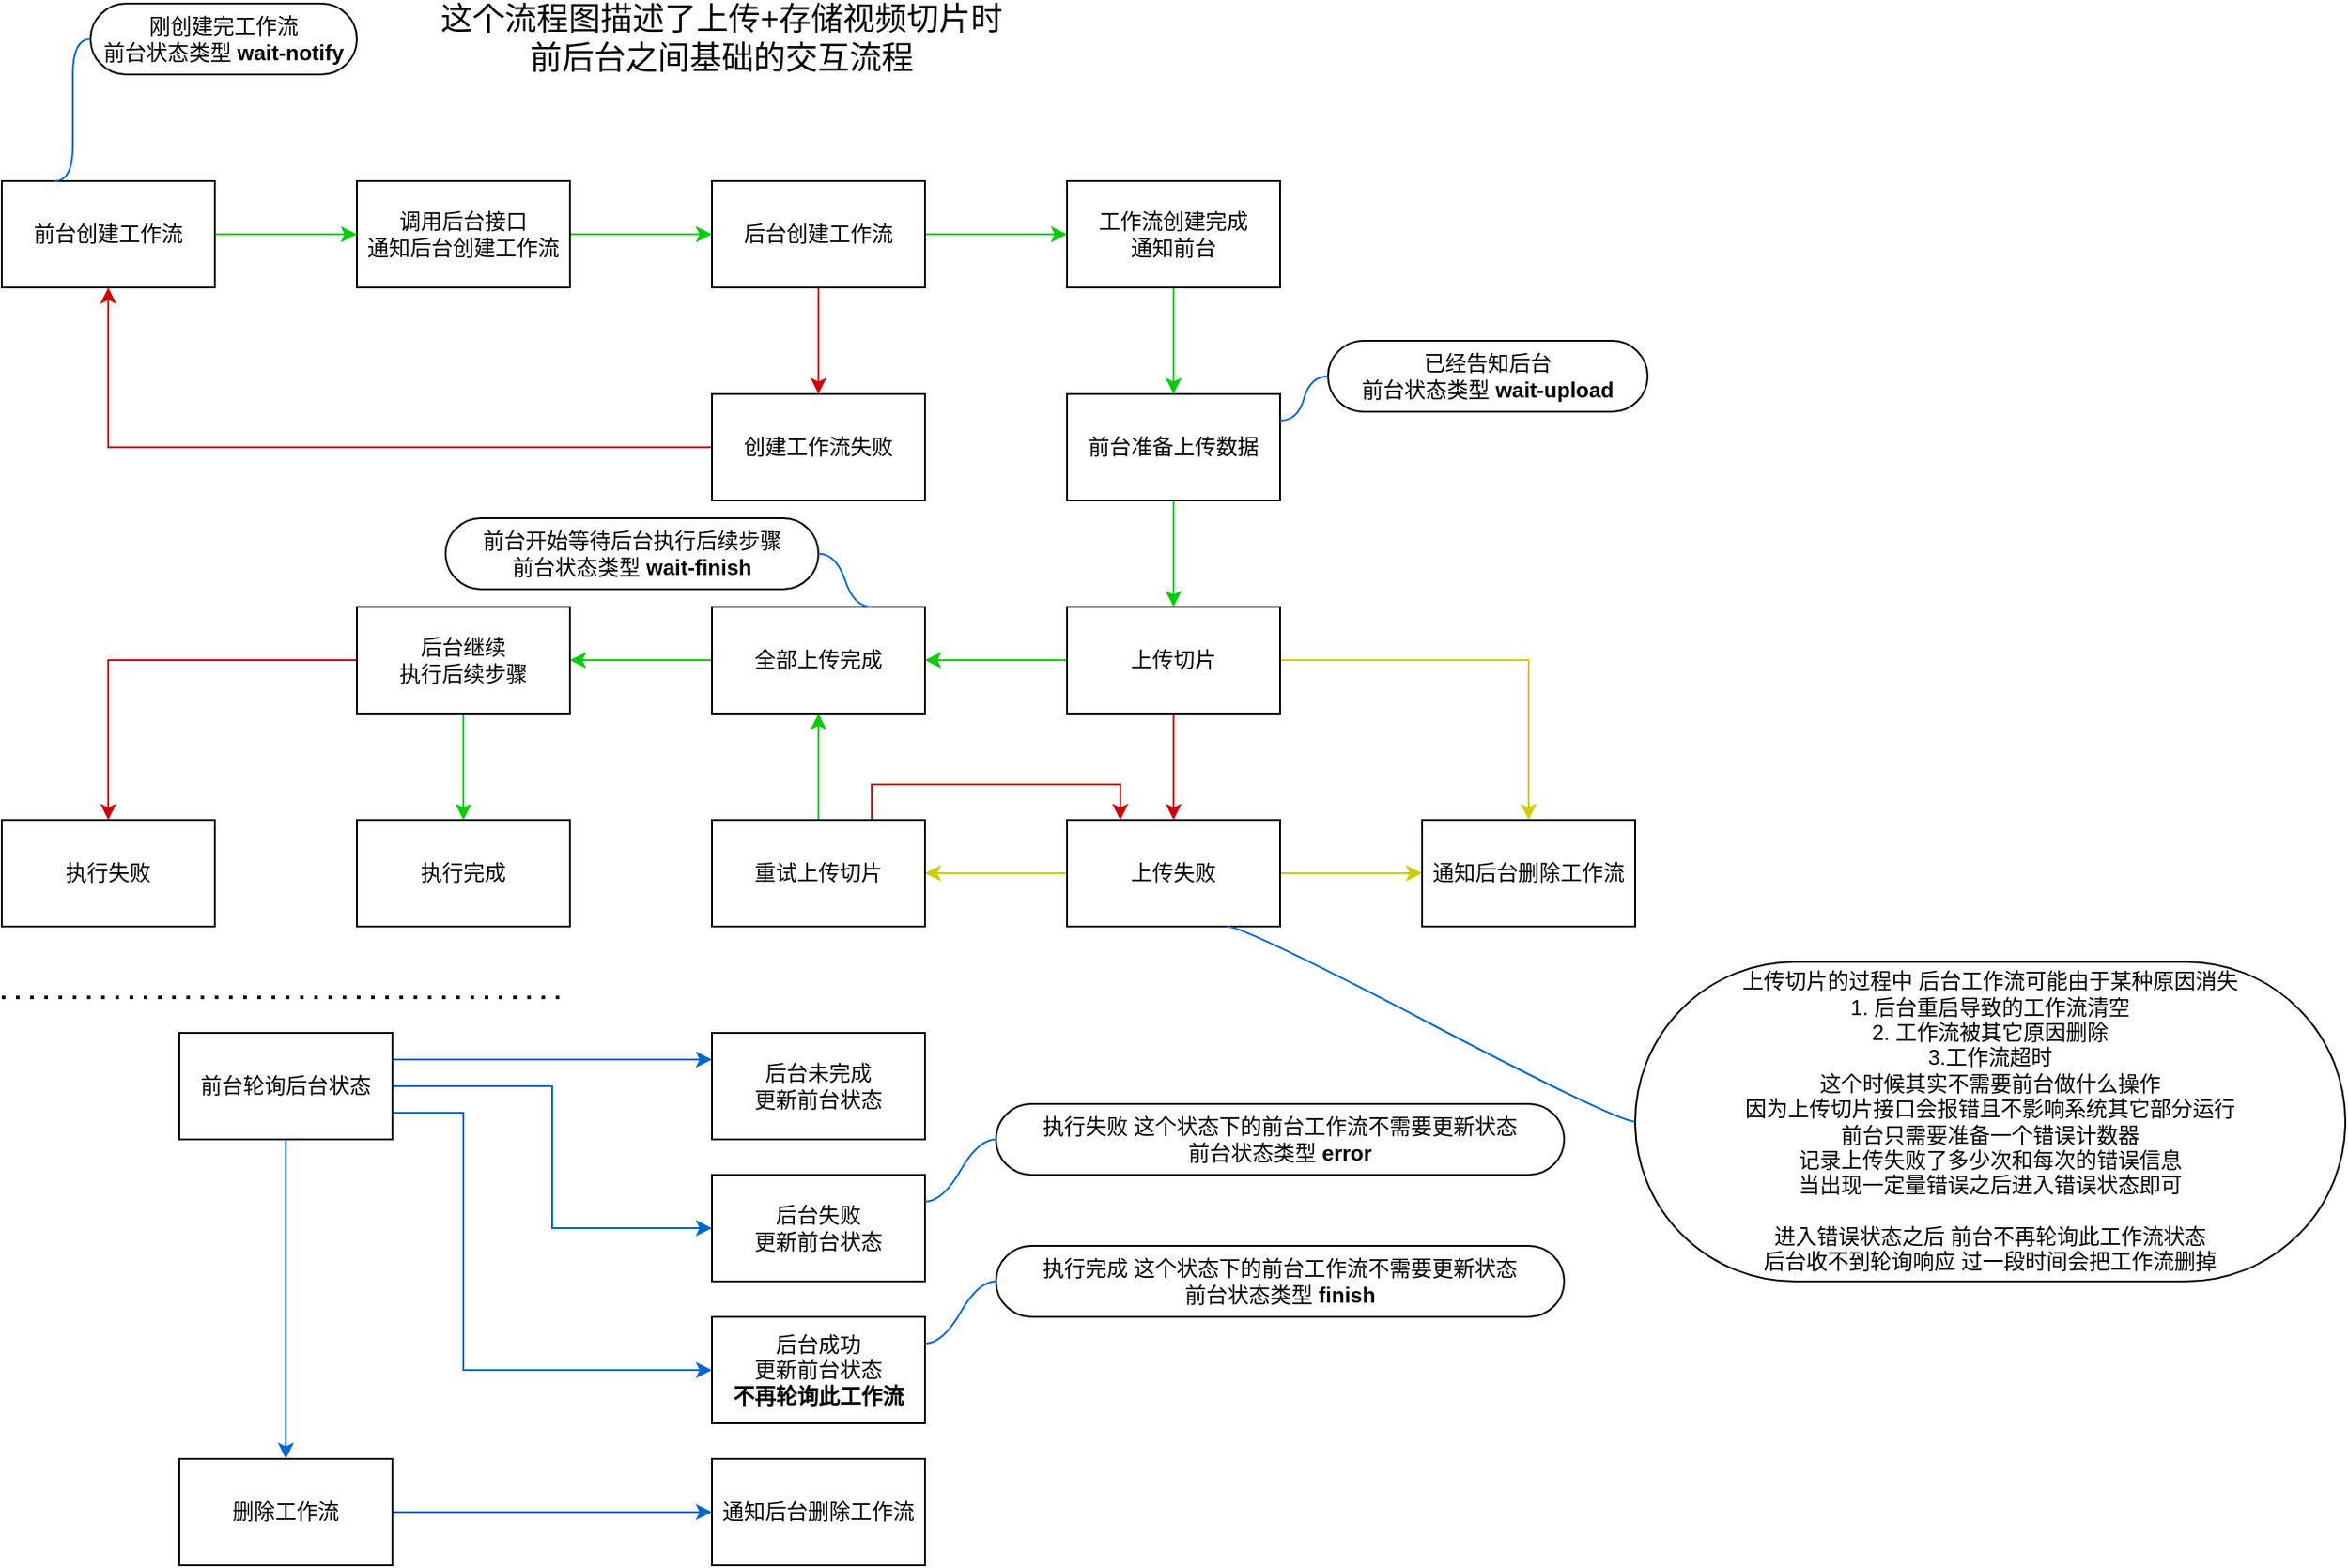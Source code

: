 <mxfile version="18.0.6" type="device"><diagram id="Dn44C0q7XrCKZNoUyuGh" name="第 1 页"><mxGraphModel dx="1780" dy="961" grid="1" gridSize="10" guides="1" tooltips="1" connect="1" arrows="1" fold="1" page="1" pageScale="1" pageWidth="827" pageHeight="1169" math="0" shadow="0"><root><mxCell id="0"/><mxCell id="1" parent="0"/><mxCell id="_zm-2_K4mu6cFlj6A0ZA-4" style="edgeStyle=orthogonalEdgeStyle;rounded=0;orthogonalLoop=1;jettySize=auto;html=1;entryX=0;entryY=0.5;entryDx=0;entryDy=0;strokeColor=#00CC00;" edge="1" parent="1" source="_zm-2_K4mu6cFlj6A0ZA-1" target="_zm-2_K4mu6cFlj6A0ZA-2"><mxGeometry relative="1" as="geometry"/></mxCell><mxCell id="_zm-2_K4mu6cFlj6A0ZA-1" value="前台创建工作流" style="rounded=0;whiteSpace=wrap;html=1;" vertex="1" parent="1"><mxGeometry x="80" y="120" width="120" height="60" as="geometry"/></mxCell><mxCell id="_zm-2_K4mu6cFlj6A0ZA-5" style="edgeStyle=orthogonalEdgeStyle;rounded=0;orthogonalLoop=1;jettySize=auto;html=1;entryX=0;entryY=0.5;entryDx=0;entryDy=0;strokeColor=#00CC00;" edge="1" parent="1" source="_zm-2_K4mu6cFlj6A0ZA-2" target="_zm-2_K4mu6cFlj6A0ZA-3"><mxGeometry relative="1" as="geometry"/></mxCell><mxCell id="_zm-2_K4mu6cFlj6A0ZA-2" value="调用后台接口&lt;br&gt;通知后台创建工作流" style="rounded=0;whiteSpace=wrap;html=1;" vertex="1" parent="1"><mxGeometry x="280" y="120" width="120" height="60" as="geometry"/></mxCell><mxCell id="_zm-2_K4mu6cFlj6A0ZA-7" style="edgeStyle=orthogonalEdgeStyle;rounded=0;orthogonalLoop=1;jettySize=auto;html=1;entryX=0;entryY=0.5;entryDx=0;entryDy=0;strokeColor=#00CC00;" edge="1" parent="1" source="_zm-2_K4mu6cFlj6A0ZA-3" target="_zm-2_K4mu6cFlj6A0ZA-6"><mxGeometry relative="1" as="geometry"/></mxCell><mxCell id="_zm-2_K4mu6cFlj6A0ZA-14" style="edgeStyle=orthogonalEdgeStyle;rounded=0;orthogonalLoop=1;jettySize=auto;html=1;exitX=0.5;exitY=1;exitDx=0;exitDy=0;entryX=0.5;entryY=0;entryDx=0;entryDy=0;strokeColor=#CC0000;" edge="1" parent="1" source="_zm-2_K4mu6cFlj6A0ZA-3" target="_zm-2_K4mu6cFlj6A0ZA-10"><mxGeometry relative="1" as="geometry"/></mxCell><mxCell id="_zm-2_K4mu6cFlj6A0ZA-3" value="后台创建工作流" style="rounded=0;whiteSpace=wrap;html=1;" vertex="1" parent="1"><mxGeometry x="480" y="120" width="120" height="60" as="geometry"/></mxCell><mxCell id="_zm-2_K4mu6cFlj6A0ZA-15" style="edgeStyle=orthogonalEdgeStyle;rounded=0;orthogonalLoop=1;jettySize=auto;html=1;exitX=0.5;exitY=1;exitDx=0;exitDy=0;entryX=0.5;entryY=0;entryDx=0;entryDy=0;strokeColor=#00CC00;" edge="1" parent="1" source="_zm-2_K4mu6cFlj6A0ZA-6" target="_zm-2_K4mu6cFlj6A0ZA-9"><mxGeometry relative="1" as="geometry"/></mxCell><mxCell id="_zm-2_K4mu6cFlj6A0ZA-6" value="工作流创建完成&lt;br&gt;通知前台" style="rounded=0;whiteSpace=wrap;html=1;" vertex="1" parent="1"><mxGeometry x="680" y="120" width="120" height="60" as="geometry"/></mxCell><mxCell id="_zm-2_K4mu6cFlj6A0ZA-17" style="edgeStyle=orthogonalEdgeStyle;rounded=0;orthogonalLoop=1;jettySize=auto;html=1;entryX=0.5;entryY=0;entryDx=0;entryDy=0;strokeColor=#00CC00;" edge="1" parent="1" source="_zm-2_K4mu6cFlj6A0ZA-9" target="_zm-2_K4mu6cFlj6A0ZA-16"><mxGeometry relative="1" as="geometry"/></mxCell><mxCell id="_zm-2_K4mu6cFlj6A0ZA-9" value="前台准备上传数据" style="rounded=0;whiteSpace=wrap;html=1;" vertex="1" parent="1"><mxGeometry x="680" y="240" width="120" height="60" as="geometry"/></mxCell><mxCell id="_zm-2_K4mu6cFlj6A0ZA-12" style="edgeStyle=orthogonalEdgeStyle;rounded=0;orthogonalLoop=1;jettySize=auto;html=1;exitX=0;exitY=0.5;exitDx=0;exitDy=0;entryX=0.5;entryY=1;entryDx=0;entryDy=0;strokeColor=#CC0000;" edge="1" parent="1" source="_zm-2_K4mu6cFlj6A0ZA-10" target="_zm-2_K4mu6cFlj6A0ZA-1"><mxGeometry relative="1" as="geometry"/></mxCell><mxCell id="_zm-2_K4mu6cFlj6A0ZA-10" value="创建工作流失败" style="rounded=0;whiteSpace=wrap;html=1;" vertex="1" parent="1"><mxGeometry x="480" y="240" width="120" height="60" as="geometry"/></mxCell><mxCell id="_zm-2_K4mu6cFlj6A0ZA-20" value="" style="edgeStyle=orthogonalEdgeStyle;rounded=0;orthogonalLoop=1;jettySize=auto;html=1;strokeColor=#00CC00;" edge="1" parent="1" source="_zm-2_K4mu6cFlj6A0ZA-16" target="_zm-2_K4mu6cFlj6A0ZA-18"><mxGeometry relative="1" as="geometry"/></mxCell><mxCell id="_zm-2_K4mu6cFlj6A0ZA-21" value="" style="edgeStyle=orthogonalEdgeStyle;rounded=0;orthogonalLoop=1;jettySize=auto;html=1;strokeColor=#CC0000;" edge="1" parent="1" source="_zm-2_K4mu6cFlj6A0ZA-16" target="_zm-2_K4mu6cFlj6A0ZA-19"><mxGeometry relative="1" as="geometry"/></mxCell><mxCell id="_zm-2_K4mu6cFlj6A0ZA-27" style="edgeStyle=orthogonalEdgeStyle;rounded=0;orthogonalLoop=1;jettySize=auto;html=1;entryX=0.5;entryY=0;entryDx=0;entryDy=0;strokeColor=#CCCC00;" edge="1" parent="1" source="_zm-2_K4mu6cFlj6A0ZA-16" target="_zm-2_K4mu6cFlj6A0ZA-22"><mxGeometry relative="1" as="geometry"/></mxCell><mxCell id="_zm-2_K4mu6cFlj6A0ZA-16" value="上传切片" style="rounded=0;whiteSpace=wrap;html=1;" vertex="1" parent="1"><mxGeometry x="680" y="360" width="120" height="60" as="geometry"/></mxCell><mxCell id="_zm-2_K4mu6cFlj6A0ZA-29" value="" style="edgeStyle=orthogonalEdgeStyle;rounded=0;orthogonalLoop=1;jettySize=auto;html=1;strokeColor=#00CC00;" edge="1" parent="1" source="_zm-2_K4mu6cFlj6A0ZA-18" target="_zm-2_K4mu6cFlj6A0ZA-28"><mxGeometry relative="1" as="geometry"/></mxCell><mxCell id="_zm-2_K4mu6cFlj6A0ZA-18" value="全部上传完成" style="rounded=0;whiteSpace=wrap;html=1;" vertex="1" parent="1"><mxGeometry x="480" y="360" width="120" height="60" as="geometry"/></mxCell><mxCell id="_zm-2_K4mu6cFlj6A0ZA-24" value="" style="edgeStyle=orthogonalEdgeStyle;rounded=0;orthogonalLoop=1;jettySize=auto;html=1;strokeColor=#CCCC00;" edge="1" parent="1" source="_zm-2_K4mu6cFlj6A0ZA-19" target="_zm-2_K4mu6cFlj6A0ZA-23"><mxGeometry relative="1" as="geometry"/></mxCell><mxCell id="_zm-2_K4mu6cFlj6A0ZA-25" value="" style="edgeStyle=orthogonalEdgeStyle;rounded=0;orthogonalLoop=1;jettySize=auto;html=1;strokeColor=#CCCC00;" edge="1" parent="1" source="_zm-2_K4mu6cFlj6A0ZA-19" target="_zm-2_K4mu6cFlj6A0ZA-22"><mxGeometry relative="1" as="geometry"/></mxCell><mxCell id="_zm-2_K4mu6cFlj6A0ZA-19" value="上传失败" style="rounded=0;whiteSpace=wrap;html=1;" vertex="1" parent="1"><mxGeometry x="680" y="480" width="120" height="60" as="geometry"/></mxCell><mxCell id="_zm-2_K4mu6cFlj6A0ZA-22" value="通知后台删除工作流" style="rounded=0;whiteSpace=wrap;html=1;" vertex="1" parent="1"><mxGeometry x="880" y="480" width="120" height="60" as="geometry"/></mxCell><mxCell id="_zm-2_K4mu6cFlj6A0ZA-26" value="" style="edgeStyle=orthogonalEdgeStyle;rounded=0;orthogonalLoop=1;jettySize=auto;html=1;strokeColor=#00CC00;" edge="1" parent="1" source="_zm-2_K4mu6cFlj6A0ZA-23" target="_zm-2_K4mu6cFlj6A0ZA-18"><mxGeometry relative="1" as="geometry"/></mxCell><mxCell id="_zm-2_K4mu6cFlj6A0ZA-40" style="edgeStyle=orthogonalEdgeStyle;rounded=0;orthogonalLoop=1;jettySize=auto;html=1;exitX=0.75;exitY=0;exitDx=0;exitDy=0;entryX=0.25;entryY=0;entryDx=0;entryDy=0;strokeColor=#CC0000;" edge="1" parent="1" source="_zm-2_K4mu6cFlj6A0ZA-23" target="_zm-2_K4mu6cFlj6A0ZA-19"><mxGeometry relative="1" as="geometry"/></mxCell><mxCell id="_zm-2_K4mu6cFlj6A0ZA-23" value="重试上传切片" style="rounded=0;whiteSpace=wrap;html=1;" vertex="1" parent="1"><mxGeometry x="480" y="480" width="120" height="60" as="geometry"/></mxCell><mxCell id="_zm-2_K4mu6cFlj6A0ZA-32" style="edgeStyle=orthogonalEdgeStyle;rounded=0;orthogonalLoop=1;jettySize=auto;html=1;entryX=0.5;entryY=0;entryDx=0;entryDy=0;strokeColor=#CC0000;" edge="1" parent="1" source="_zm-2_K4mu6cFlj6A0ZA-28" target="_zm-2_K4mu6cFlj6A0ZA-31"><mxGeometry relative="1" as="geometry"/></mxCell><mxCell id="_zm-2_K4mu6cFlj6A0ZA-33" style="edgeStyle=orthogonalEdgeStyle;rounded=0;orthogonalLoop=1;jettySize=auto;html=1;entryX=0.5;entryY=0;entryDx=0;entryDy=0;strokeColor=#00CC00;" edge="1" parent="1" source="_zm-2_K4mu6cFlj6A0ZA-28" target="_zm-2_K4mu6cFlj6A0ZA-30"><mxGeometry relative="1" as="geometry"/></mxCell><mxCell id="_zm-2_K4mu6cFlj6A0ZA-28" value="后台继续&lt;br&gt;执行后续步骤" style="rounded=0;whiteSpace=wrap;html=1;" vertex="1" parent="1"><mxGeometry x="280" y="360" width="120" height="60" as="geometry"/></mxCell><mxCell id="_zm-2_K4mu6cFlj6A0ZA-30" value="执行完成" style="rounded=0;whiteSpace=wrap;html=1;" vertex="1" parent="1"><mxGeometry x="280" y="480" width="120" height="60" as="geometry"/></mxCell><mxCell id="_zm-2_K4mu6cFlj6A0ZA-31" value="执行失败" style="rounded=0;whiteSpace=wrap;html=1;" vertex="1" parent="1"><mxGeometry x="80" y="480" width="120" height="60" as="geometry"/></mxCell><mxCell id="_zm-2_K4mu6cFlj6A0ZA-35" value="" style="endArrow=none;dashed=1;html=1;dashPattern=1 3;strokeWidth=2;rounded=0;" edge="1" parent="1"><mxGeometry width="50" height="50" relative="1" as="geometry"><mxPoint x="80" y="580" as="sourcePoint"/><mxPoint x="400" y="580" as="targetPoint"/></mxGeometry></mxCell><mxCell id="_zm-2_K4mu6cFlj6A0ZA-42" style="edgeStyle=orthogonalEdgeStyle;rounded=0;orthogonalLoop=1;jettySize=auto;html=1;entryX=0.5;entryY=0;entryDx=0;entryDy=0;strokeColor=#0066CC;" edge="1" parent="1" source="_zm-2_K4mu6cFlj6A0ZA-36" target="_zm-2_K4mu6cFlj6A0ZA-41"><mxGeometry relative="1" as="geometry"/></mxCell><mxCell id="_zm-2_K4mu6cFlj6A0ZA-44" style="edgeStyle=orthogonalEdgeStyle;rounded=0;orthogonalLoop=1;jettySize=auto;html=1;exitX=1;exitY=0.25;exitDx=0;exitDy=0;entryX=0;entryY=0.25;entryDx=0;entryDy=0;strokeColor=#0066CC;" edge="1" parent="1" source="_zm-2_K4mu6cFlj6A0ZA-36" target="_zm-2_K4mu6cFlj6A0ZA-37"><mxGeometry relative="1" as="geometry"/></mxCell><mxCell id="_zm-2_K4mu6cFlj6A0ZA-45" style="edgeStyle=orthogonalEdgeStyle;rounded=0;orthogonalLoop=1;jettySize=auto;html=1;exitX=1;exitY=0.5;exitDx=0;exitDy=0;entryX=0;entryY=0.5;entryDx=0;entryDy=0;strokeColor=#0066CC;" edge="1" parent="1" source="_zm-2_K4mu6cFlj6A0ZA-36" target="_zm-2_K4mu6cFlj6A0ZA-38"><mxGeometry relative="1" as="geometry"/></mxCell><mxCell id="_zm-2_K4mu6cFlj6A0ZA-46" style="edgeStyle=orthogonalEdgeStyle;rounded=0;orthogonalLoop=1;jettySize=auto;html=1;exitX=1;exitY=0.75;exitDx=0;exitDy=0;entryX=0;entryY=0.5;entryDx=0;entryDy=0;strokeColor=#0066CC;" edge="1" parent="1" source="_zm-2_K4mu6cFlj6A0ZA-36" target="_zm-2_K4mu6cFlj6A0ZA-39"><mxGeometry relative="1" as="geometry"><Array as="points"><mxPoint x="340" y="645"/><mxPoint x="340" y="790"/></Array></mxGeometry></mxCell><mxCell id="_zm-2_K4mu6cFlj6A0ZA-36" value="前台轮询后台状态" style="rounded=0;whiteSpace=wrap;html=1;" vertex="1" parent="1"><mxGeometry x="180" y="600" width="120" height="60" as="geometry"/></mxCell><mxCell id="_zm-2_K4mu6cFlj6A0ZA-37" value="后台未完成&lt;br&gt;更新前台状态" style="rounded=0;whiteSpace=wrap;html=1;" vertex="1" parent="1"><mxGeometry x="480" y="600" width="120" height="60" as="geometry"/></mxCell><mxCell id="_zm-2_K4mu6cFlj6A0ZA-38" value="后台失败&lt;br&gt;更新前台状态" style="rounded=0;whiteSpace=wrap;html=1;" vertex="1" parent="1"><mxGeometry x="480" y="680" width="120" height="60" as="geometry"/></mxCell><mxCell id="_zm-2_K4mu6cFlj6A0ZA-39" value="后台成功&lt;br&gt;更新前台状态&lt;br&gt;&lt;b&gt;不再轮询此工作流&lt;/b&gt;" style="rounded=0;whiteSpace=wrap;html=1;" vertex="1" parent="1"><mxGeometry x="480" y="760" width="120" height="60" as="geometry"/></mxCell><mxCell id="_zm-2_K4mu6cFlj6A0ZA-50" style="edgeStyle=orthogonalEdgeStyle;rounded=0;orthogonalLoop=1;jettySize=auto;html=1;entryX=0;entryY=0.5;entryDx=0;entryDy=0;strokeColor=#0066CC;" edge="1" parent="1" source="_zm-2_K4mu6cFlj6A0ZA-41" target="_zm-2_K4mu6cFlj6A0ZA-47"><mxGeometry relative="1" as="geometry"/></mxCell><mxCell id="_zm-2_K4mu6cFlj6A0ZA-41" value="删除工作流" style="rounded=0;whiteSpace=wrap;html=1;" vertex="1" parent="1"><mxGeometry x="180" y="840" width="120" height="60" as="geometry"/></mxCell><mxCell id="_zm-2_K4mu6cFlj6A0ZA-47" value="通知后台删除工作流" style="rounded=0;whiteSpace=wrap;html=1;" vertex="1" parent="1"><mxGeometry x="480" y="840" width="120" height="60" as="geometry"/></mxCell><mxCell id="_zm-2_K4mu6cFlj6A0ZA-52" value="刚创建完工作流&lt;br&gt;前台状态类型&amp;nbsp;&lt;b&gt;wait-notify&lt;/b&gt;" style="whiteSpace=wrap;html=1;rounded=1;arcSize=50;align=center;verticalAlign=middle;strokeWidth=1;autosize=1;spacing=4;treeFolding=1;treeMoving=1;newEdgeStyle={&quot;edgeStyle&quot;:&quot;entityRelationEdgeStyle&quot;,&quot;startArrow&quot;:&quot;none&quot;,&quot;endArrow&quot;:&quot;none&quot;,&quot;segment&quot;:10,&quot;curved&quot;:1};" vertex="1" parent="1"><mxGeometry x="130" y="20" width="150" height="40" as="geometry"/></mxCell><mxCell id="_zm-2_K4mu6cFlj6A0ZA-53" value="" style="edgeStyle=entityRelationEdgeStyle;startArrow=none;endArrow=none;segment=10;curved=1;rounded=0;strokeColor=#0066CC;exitX=0.25;exitY=0;exitDx=0;exitDy=0;" edge="1" target="_zm-2_K4mu6cFlj6A0ZA-52" parent="1" source="_zm-2_K4mu6cFlj6A0ZA-1"><mxGeometry relative="1" as="geometry"><mxPoint x="168" y="254" as="sourcePoint"/></mxGeometry></mxCell><mxCell id="_zm-2_K4mu6cFlj6A0ZA-54" value="已经告知后台&lt;br&gt;前台状态类型 &lt;b&gt;wait-upload&lt;/b&gt;" style="whiteSpace=wrap;html=1;rounded=1;arcSize=50;align=center;verticalAlign=middle;strokeWidth=1;autosize=1;spacing=4;treeFolding=1;treeMoving=1;newEdgeStyle={&quot;edgeStyle&quot;:&quot;entityRelationEdgeStyle&quot;,&quot;startArrow&quot;:&quot;none&quot;,&quot;endArrow&quot;:&quot;none&quot;,&quot;segment&quot;:10,&quot;curved&quot;:1};" vertex="1" parent="1"><mxGeometry x="827" y="210" width="180" height="40" as="geometry"/></mxCell><mxCell id="_zm-2_K4mu6cFlj6A0ZA-55" value="" style="edgeStyle=entityRelationEdgeStyle;startArrow=none;endArrow=none;segment=10;curved=1;rounded=0;strokeColor=#0066CC;exitX=1;exitY=0.25;exitDx=0;exitDy=0;" edge="1" target="_zm-2_K4mu6cFlj6A0ZA-54" parent="1" source="_zm-2_K4mu6cFlj6A0ZA-9"><mxGeometry relative="1" as="geometry"><mxPoint x="374" y="67" as="sourcePoint"/></mxGeometry></mxCell><mxCell id="_zm-2_K4mu6cFlj6A0ZA-56" value="前台开始等待后台执行后续步骤&lt;br&gt;前台状态类型 &lt;b&gt;wait-finish&lt;/b&gt;" style="whiteSpace=wrap;html=1;rounded=1;arcSize=50;align=center;verticalAlign=middle;strokeWidth=1;autosize=1;spacing=4;treeFolding=1;treeMoving=1;newEdgeStyle={&quot;edgeStyle&quot;:&quot;entityRelationEdgeStyle&quot;,&quot;startArrow&quot;:&quot;none&quot;,&quot;endArrow&quot;:&quot;none&quot;,&quot;segment&quot;:10,&quot;curved&quot;:1};" vertex="1" parent="1"><mxGeometry x="330" y="310" width="210" height="40" as="geometry"/></mxCell><mxCell id="_zm-2_K4mu6cFlj6A0ZA-57" value="" style="edgeStyle=entityRelationEdgeStyle;startArrow=none;endArrow=none;segment=10;curved=1;rounded=0;strokeColor=#0066CC;exitX=0.75;exitY=0;exitDx=0;exitDy=0;" edge="1" target="_zm-2_K4mu6cFlj6A0ZA-56" parent="1" source="_zm-2_K4mu6cFlj6A0ZA-18"><mxGeometry relative="1" as="geometry"><mxPoint x="320" y="350" as="sourcePoint"/></mxGeometry></mxCell><mxCell id="_zm-2_K4mu6cFlj6A0ZA-58" value="执行完成 这个状态下的前台工作流不需要更新状态&lt;br&gt;前台状态类型 &lt;b&gt;finish&lt;/b&gt;" style="whiteSpace=wrap;html=1;rounded=1;arcSize=50;align=center;verticalAlign=middle;strokeWidth=1;autosize=1;spacing=4;treeFolding=1;treeMoving=1;newEdgeStyle={&quot;edgeStyle&quot;:&quot;entityRelationEdgeStyle&quot;,&quot;startArrow&quot;:&quot;none&quot;,&quot;endArrow&quot;:&quot;none&quot;,&quot;segment&quot;:10,&quot;curved&quot;:1};" vertex="1" parent="1"><mxGeometry x="640" y="720" width="320" height="40" as="geometry"/></mxCell><mxCell id="_zm-2_K4mu6cFlj6A0ZA-59" value="" style="edgeStyle=entityRelationEdgeStyle;startArrow=none;endArrow=none;segment=10;curved=1;rounded=0;strokeColor=#0066CC;exitX=1;exitY=0.25;exitDx=0;exitDy=0;" edge="1" target="_zm-2_K4mu6cFlj6A0ZA-58" parent="1" source="_zm-2_K4mu6cFlj6A0ZA-39"><mxGeometry relative="1" as="geometry"><mxPoint x="640" y="800" as="sourcePoint"/></mxGeometry></mxCell><mxCell id="_zm-2_K4mu6cFlj6A0ZA-60" value="执行失败 这个状态下的前台工作流不需要更新状态&lt;br&gt;前台状态类型 &lt;b&gt;error&lt;/b&gt;" style="whiteSpace=wrap;html=1;rounded=1;arcSize=50;align=center;verticalAlign=middle;strokeWidth=1;autosize=1;spacing=4;treeFolding=1;treeMoving=1;newEdgeStyle={&quot;edgeStyle&quot;:&quot;entityRelationEdgeStyle&quot;,&quot;startArrow&quot;:&quot;none&quot;,&quot;endArrow&quot;:&quot;none&quot;,&quot;segment&quot;:10,&quot;curved&quot;:1};" vertex="1" parent="1"><mxGeometry x="640" y="640" width="320" height="40" as="geometry"/></mxCell><mxCell id="_zm-2_K4mu6cFlj6A0ZA-62" value="" style="edgeStyle=entityRelationEdgeStyle;startArrow=none;endArrow=none;segment=10;curved=1;rounded=0;strokeColor=#0066CC;exitX=1;exitY=0.25;exitDx=0;exitDy=0;entryX=0;entryY=0.5;entryDx=0;entryDy=0;" edge="1" parent="1" source="_zm-2_K4mu6cFlj6A0ZA-38" target="_zm-2_K4mu6cFlj6A0ZA-60"><mxGeometry relative="1" as="geometry"><mxPoint x="610" y="705" as="sourcePoint"/><mxPoint x="620" y="660" as="targetPoint"/></mxGeometry></mxCell><mxCell id="_zm-2_K4mu6cFlj6A0ZA-63" value="&lt;font style=&quot;font-size: 18px;&quot;&gt;这个流程图描述了上传+存储视频切片时&lt;br&gt;前后台之间基础的交互流程&lt;/font&gt;" style="text;html=1;align=center;verticalAlign=middle;resizable=0;points=[];autosize=1;strokeColor=none;fillColor=none;" vertex="1" parent="1"><mxGeometry x="320" y="20" width="330" height="40" as="geometry"/></mxCell><mxCell id="_zm-2_K4mu6cFlj6A0ZA-65" value="上传切片的过程中 后台工作流可能由于某种原因消失&lt;br&gt;1. 后台重启导致的工作流清空&lt;br&gt;2. 工作流被其它原因删除&lt;br&gt;3.工作流超时&lt;br&gt;这个时候其实不需要前台做什么操作&lt;br&gt;因为上传切片接口会报错且不影响系统其它部分运行&lt;br&gt;前台只需要准备一个错误计数器&lt;br&gt;记录上传失败了多少次和每次的错误信息&lt;br&gt;当出现一定量错误之后进入错误状态即可&lt;br&gt;&lt;br&gt;进入错误状态之后 前台不再轮询此工作流状态&lt;br&gt;后台收不到轮询响应 过一段时间会把工作流删掉" style="whiteSpace=wrap;html=1;rounded=1;arcSize=50;align=center;verticalAlign=middle;strokeWidth=1;autosize=1;spacing=4;treeFolding=1;treeMoving=1;newEdgeStyle={&quot;edgeStyle&quot;:&quot;entityRelationEdgeStyle&quot;,&quot;startArrow&quot;:&quot;none&quot;,&quot;endArrow&quot;:&quot;none&quot;,&quot;segment&quot;:10,&quot;curved&quot;:1};fontSize=12;" vertex="1" parent="1"><mxGeometry x="1000" y="560" width="400" height="180" as="geometry"/></mxCell><mxCell id="_zm-2_K4mu6cFlj6A0ZA-66" value="" style="edgeStyle=entityRelationEdgeStyle;startArrow=none;endArrow=none;segment=10;curved=1;rounded=0;fontSize=12;strokeColor=#0066CC;exitX=0.75;exitY=1;exitDx=0;exitDy=0;" edge="1" target="_zm-2_K4mu6cFlj6A0ZA-65" parent="1" source="_zm-2_K4mu6cFlj6A0ZA-19"><mxGeometry relative="1" as="geometry"><mxPoint x="895" y="625" as="sourcePoint"/></mxGeometry></mxCell></root></mxGraphModel></diagram></mxfile>